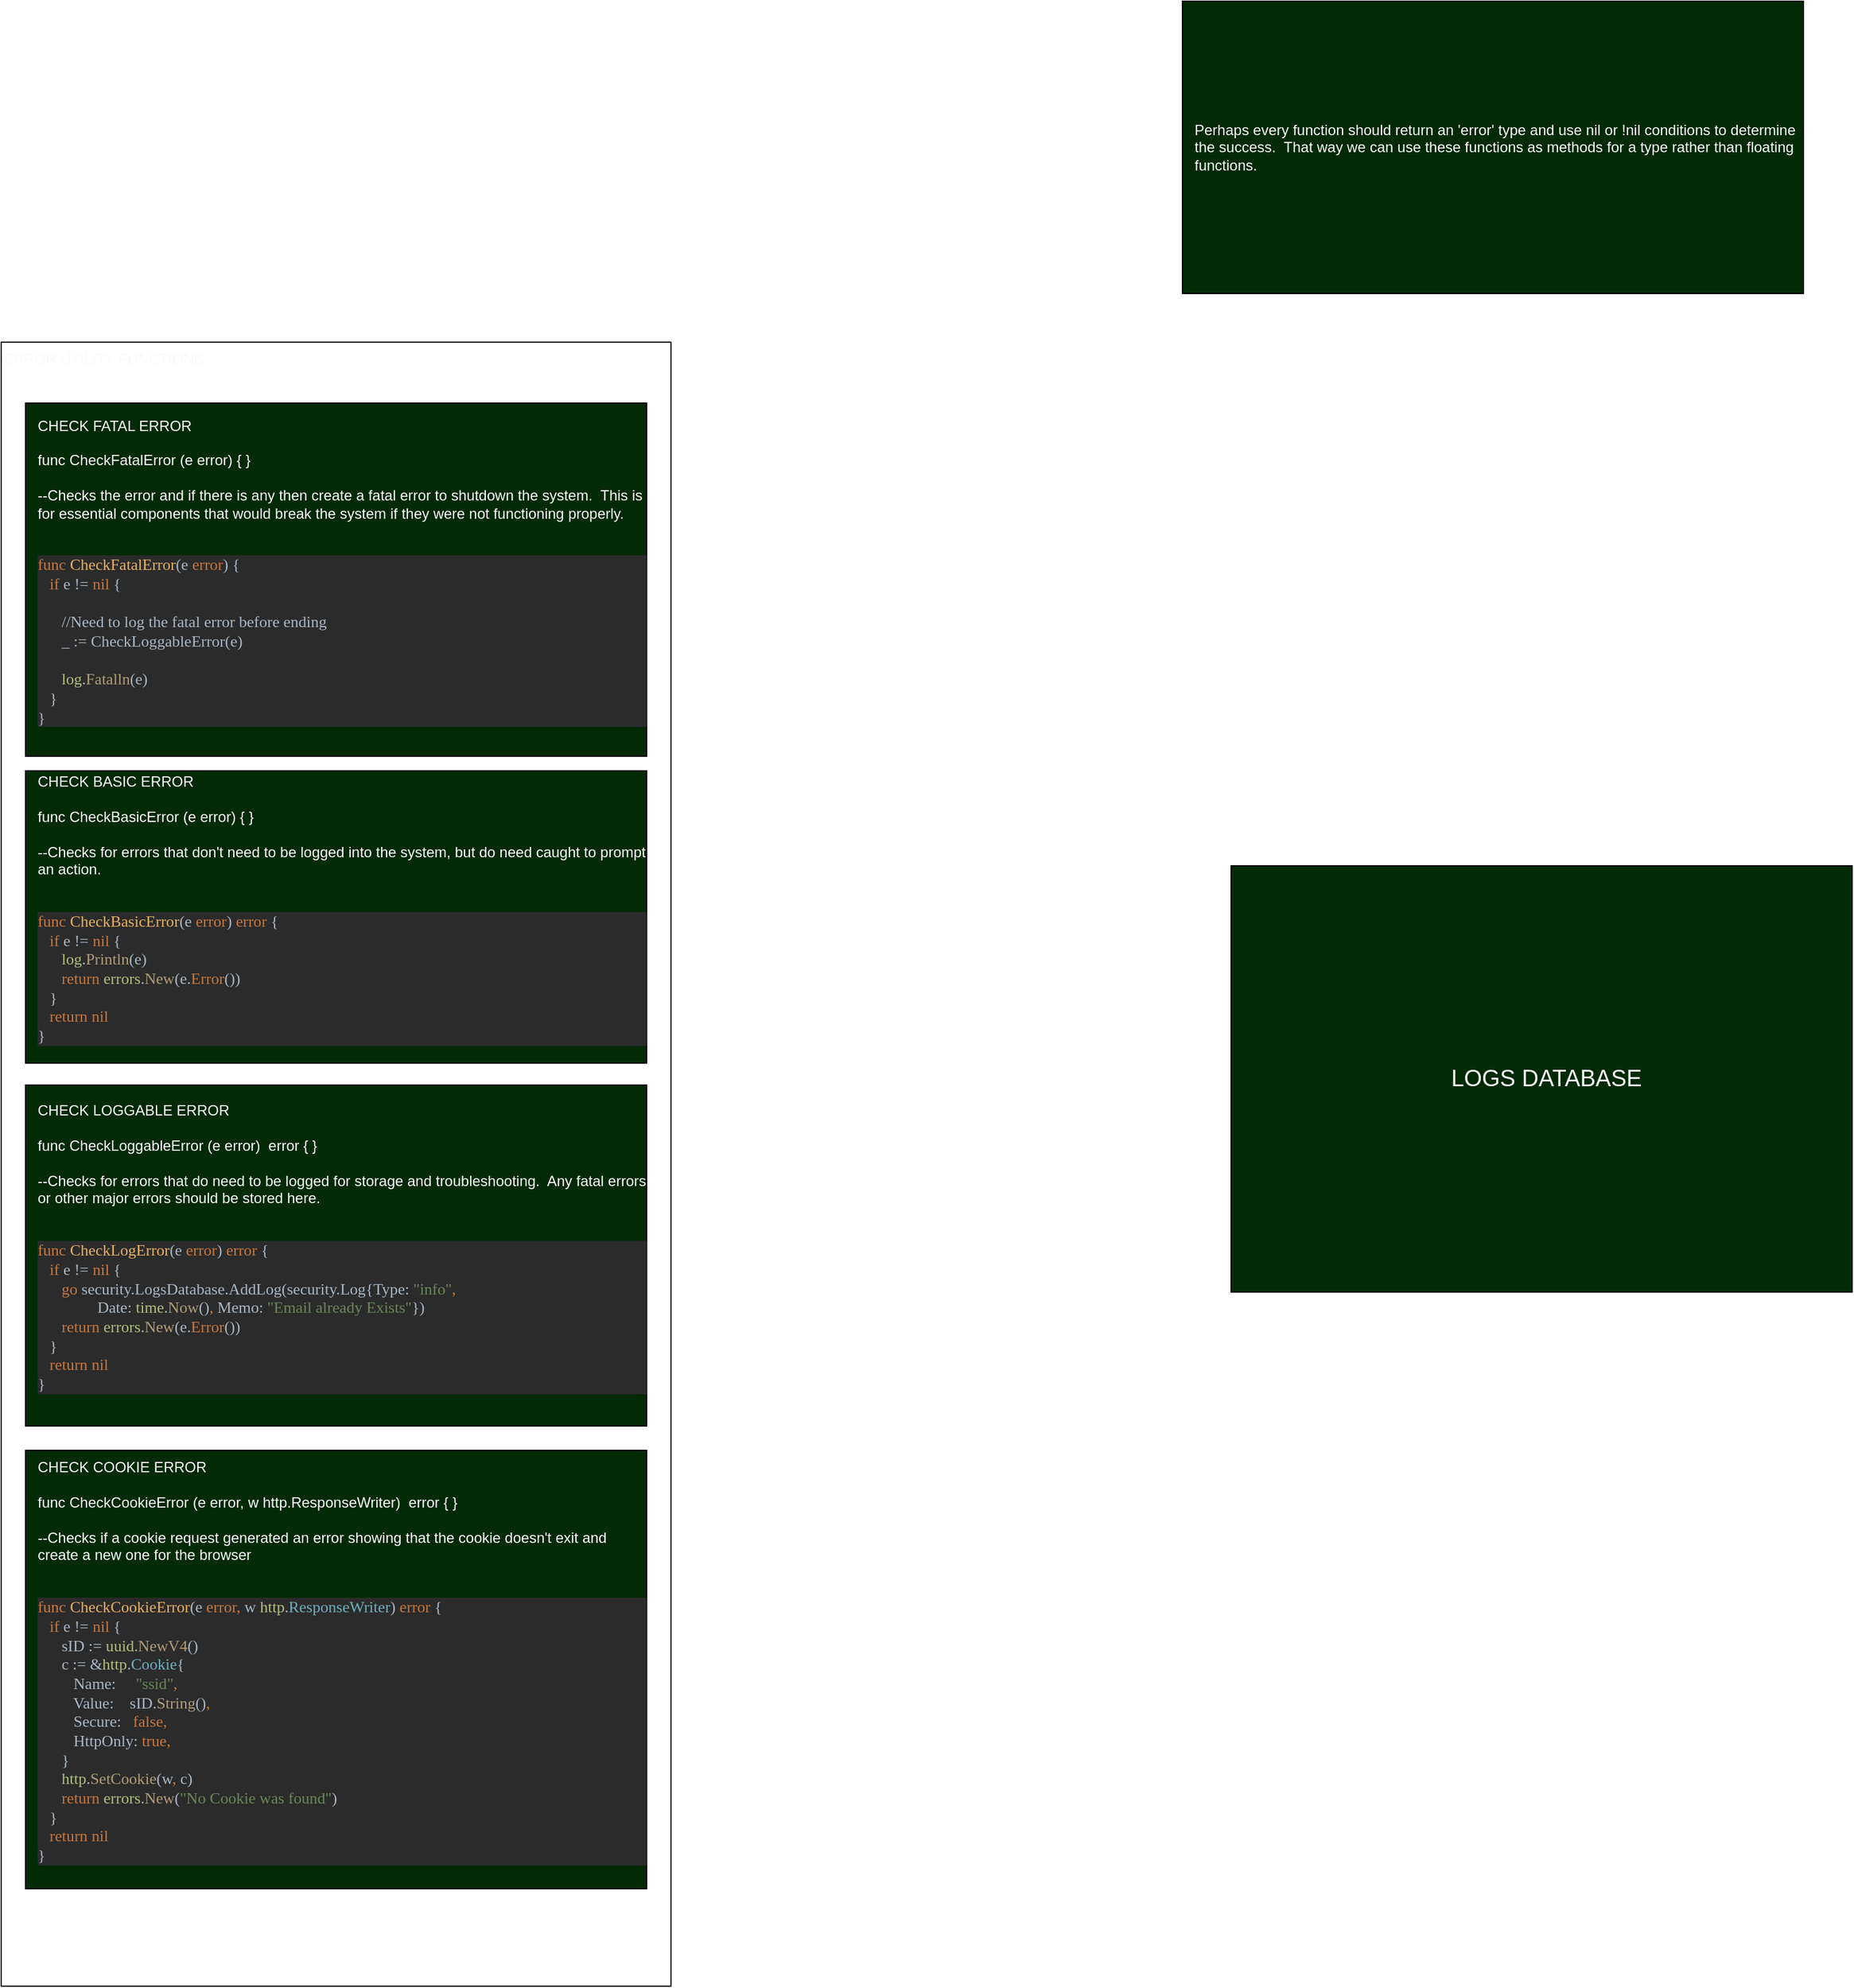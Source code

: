 <mxfile version="12.9.8" type="github">
  <diagram id="AgFZ_wXdq1zzKfNrYFCv" name="Page-1">
    <mxGraphModel dx="781" dy="1989" grid="1" gridSize="10" guides="1" tooltips="1" connect="1" arrows="1" fold="1" page="1" pageScale="1" pageWidth="850" pageHeight="1100" math="0" shadow="0">
      <root>
        <mxCell id="0" />
        <mxCell id="1" parent="0" />
        <mxCell id="6hKQdgpvXm7_suPGL8Qp-1" value="ERROR UTILITY FUNCTIONS" style="rounded=0;whiteSpace=wrap;html=1;fontColor=#FAFAFA;align=left;verticalAlign=top;" parent="1" vertex="1">
          <mxGeometry x="80" y="-20" width="550" height="1350" as="geometry" />
        </mxCell>
        <mxCell id="6hKQdgpvXm7_suPGL8Qp-2" value="&lt;div&gt;CHECK FATAL ERROR&lt;br&gt;&lt;/div&gt;&lt;div&gt;&lt;br&gt;&lt;/div&gt;&lt;div&gt;func CheckFatalError (e error) { }&lt;/div&gt;&lt;div&gt;&lt;br&gt;&lt;/div&gt;&lt;div&gt;--Checks the error and if there is any then create a fatal error to shutdown the system.&amp;nbsp; This is for essential components that would break the system if they were not functioning properly.&lt;br&gt;&lt;/div&gt;&lt;div&gt;&lt;br&gt;&lt;/div&gt;&lt;div&gt;&lt;pre style=&quot;background-color: #2b2b2b ; color: #a9b7c6 ; font-family: &amp;#34;consolas&amp;#34; ; font-size: 9.8pt&quot;&gt;&lt;span style=&quot;color: #c7773e&quot;&gt;func &lt;/span&gt;&lt;span style=&quot;color: #e6b163&quot;&gt;CheckFatalError&lt;/span&gt;(e &lt;span style=&quot;color: #c7773e&quot;&gt;error&lt;/span&gt;) {&lt;br&gt;   &lt;span style=&quot;color: #c7773e&quot;&gt;if &lt;/span&gt;e != &lt;span style=&quot;color: #c7773e&quot;&gt;nil &lt;/span&gt;{&lt;br&gt;&lt;br&gt;      //Need to log the fatal error before ending&lt;br&gt;      _ := CheckLoggableError(e)&lt;br&gt;      &lt;br&gt;      &lt;span style=&quot;color: #afbf7e&quot;&gt;log&lt;/span&gt;.&lt;span style=&quot;color: #b09d79&quot;&gt;Fatalln&lt;/span&gt;(e)&lt;br&gt;   }&lt;br&gt;}&lt;/pre&gt;&lt;/div&gt;" style="rounded=0;whiteSpace=wrap;html=1;fontColor=#FAFAFA;align=left;spacingLeft=8;fillColor=#032A06;" parent="1" vertex="1">
          <mxGeometry x="100" y="30" width="510" height="290" as="geometry" />
        </mxCell>
        <mxCell id="6hKQdgpvXm7_suPGL8Qp-3" value="&lt;div&gt;CHECK BASIC ERROR&lt;br&gt;&lt;/div&gt;&lt;div&gt;&lt;br&gt;&lt;/div&gt;&lt;div&gt;func CheckBasicError (e error) { }&lt;/div&gt;&lt;div&gt;&lt;br&gt;&lt;/div&gt;&lt;div&gt;--Checks for errors that don&#39;t need to be logged into the system, but do need caught to prompt an action.&lt;br&gt;&lt;/div&gt;&lt;div&gt;&lt;br&gt;&lt;/div&gt;&lt;div&gt;&lt;pre style=&quot;background-color: #2b2b2b ; color: #a9b7c6 ; font-family: &amp;#34;consolas&amp;#34; ; font-size: 9.8pt&quot;&gt;&lt;span style=&quot;color: #c7773e&quot;&gt;func &lt;/span&gt;&lt;span style=&quot;color: #e6b163&quot;&gt;CheckBasicError&lt;/span&gt;(e &lt;span style=&quot;color: #c7773e&quot;&gt;error&lt;/span&gt;) &lt;span style=&quot;color: #c7773e&quot;&gt;error &lt;/span&gt;{&lt;br&gt;   &lt;span style=&quot;color: #c7773e&quot;&gt;if &lt;/span&gt;e != &lt;span style=&quot;color: #c7773e&quot;&gt;nil &lt;/span&gt;{&lt;br&gt;      &lt;span style=&quot;color: #afbf7e&quot;&gt;log&lt;/span&gt;.&lt;span style=&quot;color: #b09d79&quot;&gt;Println&lt;/span&gt;(e)&lt;br&gt;      &lt;span style=&quot;color: #c7773e&quot;&gt;return &lt;/span&gt;&lt;span style=&quot;color: #afbf7e&quot;&gt;errors&lt;/span&gt;.&lt;span style=&quot;color: #b09d79&quot;&gt;New&lt;/span&gt;(e.&lt;span style=&quot;color: #c7773e&quot;&gt;Error&lt;/span&gt;())&lt;br&gt;   }&lt;br&gt;   &lt;span style=&quot;color: #c7773e&quot;&gt;return nil&lt;br&gt;&lt;/span&gt;}&lt;/pre&gt;&lt;/div&gt;" style="rounded=0;whiteSpace=wrap;html=1;fontColor=#FAFAFA;align=left;spacingLeft=8;fillColor=#032A06;" parent="1" vertex="1">
          <mxGeometry x="100" y="332" width="510" height="240" as="geometry" />
        </mxCell>
        <mxCell id="6hKQdgpvXm7_suPGL8Qp-4" value="&lt;div&gt;CHECK LOGGABLE ERROR&lt;br&gt;&lt;/div&gt;&lt;div&gt;&lt;br&gt;&lt;/div&gt;&lt;div&gt;func CheckLoggableError (e error)&amp;nbsp; error { }&lt;/div&gt;&lt;div&gt;&lt;br&gt;&lt;/div&gt;&lt;div&gt;--Checks for errors that do need to be logged for storage and troubleshooting.&amp;nbsp; Any fatal errors or other major errors should be stored here.&lt;br&gt;&lt;/div&gt;&lt;div&gt;&lt;br&gt;&lt;/div&gt;&lt;div&gt;&lt;pre style=&quot;background-color: #2b2b2b ; color: #a9b7c6 ; font-family: &amp;#34;consolas&amp;#34; ; font-size: 9.8pt&quot;&gt;&lt;span style=&quot;color: #c7773e&quot;&gt;func &lt;/span&gt;&lt;span style=&quot;color: #e6b163&quot;&gt;CheckLogError&lt;/span&gt;(e &lt;span style=&quot;color: #c7773e&quot;&gt;error&lt;/span&gt;) &lt;span style=&quot;color: #c7773e&quot;&gt;error &lt;/span&gt;{&lt;br&gt;   &lt;span style=&quot;color: #c7773e&quot;&gt;if &lt;/span&gt;e != &lt;span style=&quot;color: #c7773e&quot;&gt;nil &lt;/span&gt;{&lt;br&gt;      &lt;span style=&quot;color: #c7773e&quot;&gt;go &lt;/span&gt;security.LogsDatabase.AddLog(security.Log{Type: &lt;span style=&quot;color: #6a8759&quot;&gt;&quot;info&quot;&lt;/span&gt;&lt;span style=&quot;color: #cc7832&quot;&gt;,&lt;br&gt;&lt;/span&gt;&lt;span style=&quot;color: #cc7832&quot;&gt;               &lt;/span&gt;Date: &lt;span style=&quot;color: #afbf7e&quot;&gt;time&lt;/span&gt;.&lt;span style=&quot;color: #b09d79&quot;&gt;Now&lt;/span&gt;()&lt;span style=&quot;color: #cc7832&quot;&gt;, &lt;/span&gt;Memo: &lt;span style=&quot;color: #6a8759&quot;&gt;&quot;Email already Exists&quot;&lt;/span&gt;})&lt;br&gt;      &lt;span style=&quot;color: #c7773e&quot;&gt;return &lt;/span&gt;&lt;span style=&quot;color: #afbf7e&quot;&gt;errors&lt;/span&gt;.&lt;span style=&quot;color: #b09d79&quot;&gt;New&lt;/span&gt;(e.&lt;span style=&quot;color: #c7773e&quot;&gt;Error&lt;/span&gt;())&lt;br&gt;   }&lt;br&gt;   &lt;span style=&quot;color: #c7773e&quot;&gt;return nil&lt;br&gt;&lt;/span&gt;}&lt;/pre&gt;&lt;/div&gt;" style="rounded=0;whiteSpace=wrap;html=1;fontColor=#FAFAFA;align=left;spacingLeft=8;fillColor=#032A06;" parent="1" vertex="1">
          <mxGeometry x="100" y="590" width="510" height="280" as="geometry" />
        </mxCell>
        <mxCell id="6hKQdgpvXm7_suPGL8Qp-5" value="&lt;div&gt;CHECK COOKIE ERROR&lt;br&gt;&lt;/div&gt;&lt;div&gt;&lt;br&gt;&lt;/div&gt;&lt;div&gt;func CheckCookieError (e error, w http.ResponseWriter)&amp;nbsp; error { }&lt;/div&gt;&lt;div&gt;&lt;br&gt;&lt;/div&gt;&lt;div&gt;--Checks if a cookie request generated an error showing that the cookie doesn&#39;t exit and create a new one for the browser&lt;br&gt;&lt;/div&gt;&lt;div&gt;&lt;br&gt;&lt;/div&gt;&lt;div&gt;&lt;pre style=&quot;background-color: #2b2b2b ; color: #a9b7c6 ; font-family: &amp;#34;consolas&amp;#34; ; font-size: 9.8pt&quot;&gt;&lt;span style=&quot;color: #c7773e&quot;&gt;func &lt;/span&gt;&lt;span style=&quot;color: #e6b163&quot;&gt;CheckCookieError&lt;/span&gt;(e &lt;span style=&quot;color: #c7773e&quot;&gt;error&lt;/span&gt;&lt;span style=&quot;color: #cc7832&quot;&gt;, &lt;/span&gt;w &lt;span style=&quot;color: #afbf7e&quot;&gt;http&lt;/span&gt;.&lt;span style=&quot;color: #6fafbd&quot;&gt;ResponseWriter&lt;/span&gt;) &lt;span style=&quot;color: #c7773e&quot;&gt;error &lt;/span&gt;{&lt;br&gt;   &lt;span style=&quot;color: #c7773e&quot;&gt;if &lt;/span&gt;e != &lt;span style=&quot;color: #c7773e&quot;&gt;nil &lt;/span&gt;{&lt;br&gt;      sID := &lt;span style=&quot;color: #afbf7e&quot;&gt;uuid&lt;/span&gt;.&lt;span style=&quot;color: #b09d79&quot;&gt;NewV4&lt;/span&gt;()&lt;br&gt;      c := &amp;amp;&lt;span style=&quot;color: #afbf7e&quot;&gt;http&lt;/span&gt;.&lt;span style=&quot;color: #6fafbd&quot;&gt;Cookie&lt;/span&gt;{&lt;br&gt;         Name:     &lt;span style=&quot;color: #6a8759&quot;&gt;&quot;ssid&quot;&lt;/span&gt;&lt;span style=&quot;color: #cc7832&quot;&gt;,&lt;br&gt;&lt;/span&gt;&lt;span style=&quot;color: #cc7832&quot;&gt;         &lt;/span&gt;Value:    sID.&lt;span style=&quot;color: #b09d79&quot;&gt;String&lt;/span&gt;()&lt;span style=&quot;color: #cc7832&quot;&gt;,&lt;br&gt;&lt;/span&gt;&lt;span style=&quot;color: #cc7832&quot;&gt;         &lt;/span&gt;Secure:   &lt;span style=&quot;color: #c7773e&quot;&gt;false&lt;/span&gt;&lt;span style=&quot;color: #cc7832&quot;&gt;,&lt;br&gt;&lt;/span&gt;&lt;span style=&quot;color: #cc7832&quot;&gt;         &lt;/span&gt;HttpOnly: &lt;span style=&quot;color: #c7773e&quot;&gt;true&lt;/span&gt;&lt;span style=&quot;color: #cc7832&quot;&gt;,&lt;br&gt;&lt;/span&gt;&lt;span style=&quot;color: #cc7832&quot;&gt;      &lt;/span&gt;}&lt;br&gt;      &lt;span style=&quot;color: #afbf7e&quot;&gt;http&lt;/span&gt;.&lt;span style=&quot;color: #b09d79&quot;&gt;SetCookie&lt;/span&gt;(w&lt;span style=&quot;color: #cc7832&quot;&gt;, &lt;/span&gt;c)&lt;br&gt;      &lt;span style=&quot;color: #c7773e&quot;&gt;return &lt;/span&gt;&lt;span style=&quot;color: #afbf7e&quot;&gt;errors&lt;/span&gt;.&lt;span style=&quot;color: #b09d79&quot;&gt;New&lt;/span&gt;(&lt;span style=&quot;color: #6a8759&quot;&gt;&quot;No Cookie was found&quot;&lt;/span&gt;)&lt;br&gt;   }&lt;br&gt;   &lt;span style=&quot;color: #c7773e&quot;&gt;return nil&lt;br&gt;&lt;/span&gt;}&lt;/pre&gt;&lt;/div&gt;" style="rounded=0;whiteSpace=wrap;html=1;fontColor=#FAFAFA;align=left;spacingLeft=8;fillColor=#032A06;" parent="1" vertex="1">
          <mxGeometry x="100" y="890" width="510" height="360" as="geometry" />
        </mxCell>
        <mxCell id="6hKQdgpvXm7_suPGL8Qp-6" value="Perhaps every function should return an &#39;error&#39; type and use nil or !nil conditions to determine the success.&amp;nbsp; That way we can use these functions as methods for a type rather than floating functions." style="rounded=0;whiteSpace=wrap;html=1;fontColor=#FAFAFA;align=left;spacingLeft=8;fillColor=#032A06;" parent="1" vertex="1">
          <mxGeometry x="1050" y="-300" width="510" height="240" as="geometry" />
        </mxCell>
        <mxCell id="6hKQdgpvXm7_suPGL8Qp-7" value="LOGS DATABASE" style="rounded=0;whiteSpace=wrap;html=1;fontColor=#FAFAFA;align=center;spacingLeft=8;fillColor=#032A06;fontSize=19;" parent="1" vertex="1">
          <mxGeometry x="1090" y="410" width="510" height="350" as="geometry" />
        </mxCell>
      </root>
    </mxGraphModel>
  </diagram>
</mxfile>
